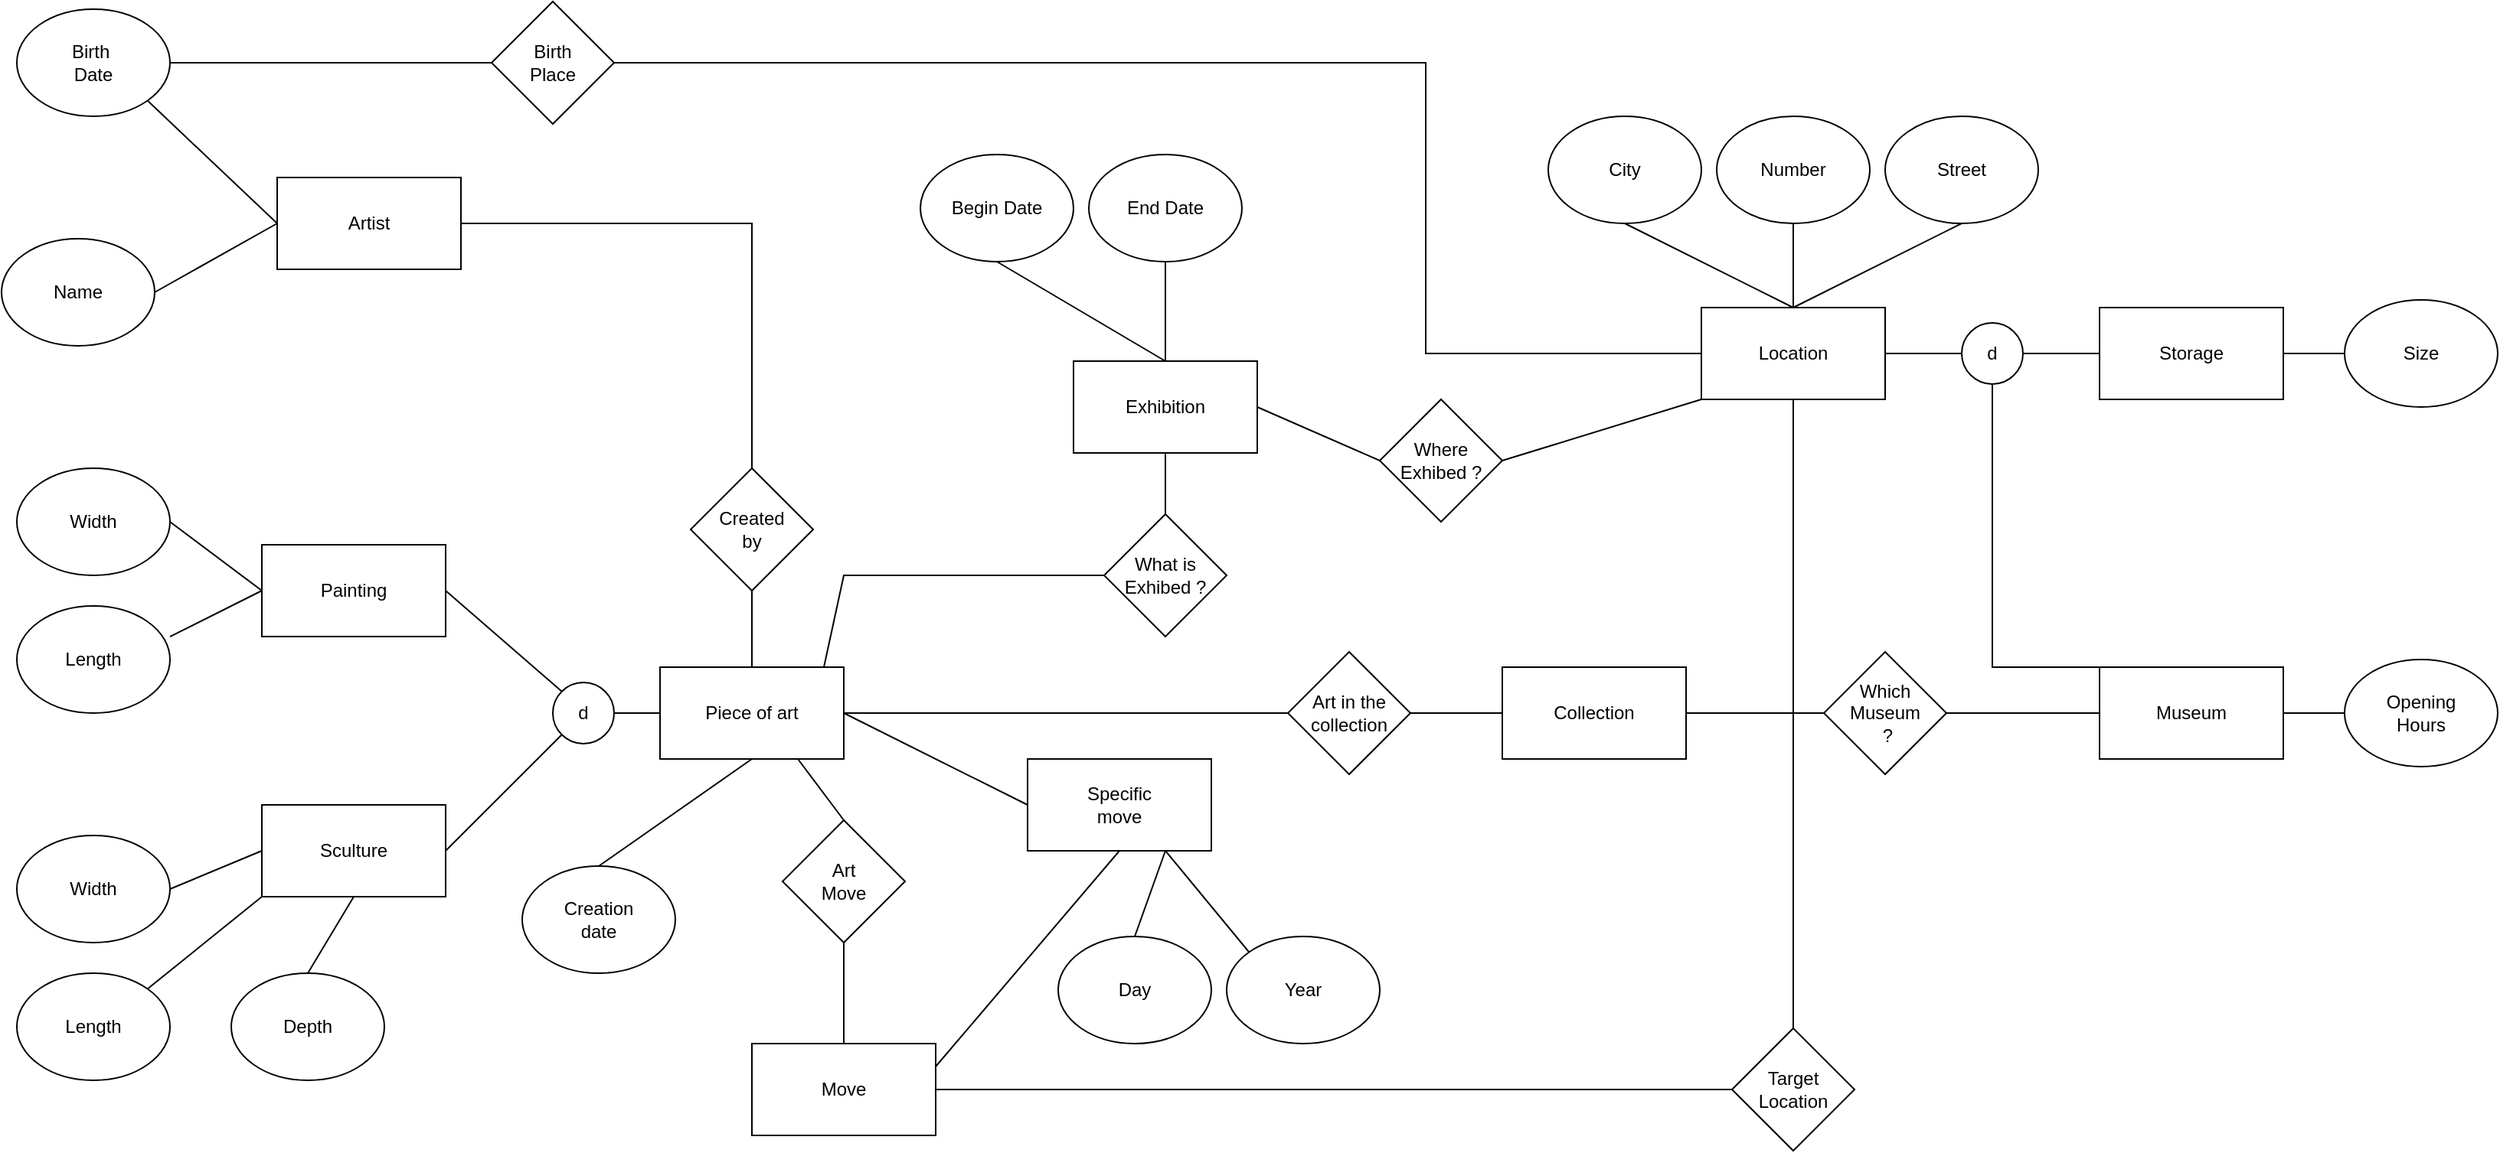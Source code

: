 <mxfile version="26.0.11">
  <diagram name="Page-1" id="yhR9xIfOLEBxY_iIEOaB">
    <mxGraphModel dx="1952" dy="1853" grid="1" gridSize="10" guides="1" tooltips="1" connect="1" arrows="1" fold="1" page="1" pageScale="1" pageWidth="850" pageHeight="1100" math="0" shadow="0">
      <root>
        <mxCell id="0" />
        <mxCell id="1" parent="0" />
        <mxCell id="Tj6w95I26i3mna5uBkC6-1" value="Artist" style="rounded=0;whiteSpace=wrap;html=1;" vertex="1" parent="1">
          <mxGeometry x="40" y="-50" width="120" height="60" as="geometry" />
        </mxCell>
        <mxCell id="Tj6w95I26i3mna5uBkC6-2" value="&lt;div&gt;Piece of art&lt;/div&gt;" style="rounded=0;whiteSpace=wrap;html=1;" vertex="1" parent="1">
          <mxGeometry x="290" y="270" width="120" height="60" as="geometry" />
        </mxCell>
        <mxCell id="Tj6w95I26i3mna5uBkC6-3" value="Museum" style="rounded=0;whiteSpace=wrap;html=1;" vertex="1" parent="1">
          <mxGeometry x="1230" y="270" width="120" height="60" as="geometry" />
        </mxCell>
        <mxCell id="Tj6w95I26i3mna5uBkC6-4" value="Location" style="rounded=0;whiteSpace=wrap;html=1;" vertex="1" parent="1">
          <mxGeometry x="970" y="35" width="120" height="60" as="geometry" />
        </mxCell>
        <mxCell id="Tj6w95I26i3mna5uBkC6-5" value="Move" style="rounded=0;whiteSpace=wrap;html=1;" vertex="1" parent="1">
          <mxGeometry x="350" y="516" width="120" height="60" as="geometry" />
        </mxCell>
        <mxCell id="Tj6w95I26i3mna5uBkC6-6" value="&lt;div&gt;Specific&lt;/div&gt;&lt;div&gt;move&lt;br&gt;&lt;/div&gt;" style="rounded=0;whiteSpace=wrap;html=1;" vertex="1" parent="1">
          <mxGeometry x="530" y="330" width="120" height="60" as="geometry" />
        </mxCell>
        <mxCell id="Tj6w95I26i3mna5uBkC6-7" value="Storage" style="rounded=0;whiteSpace=wrap;html=1;" vertex="1" parent="1">
          <mxGeometry x="1230" y="35" width="120" height="60" as="geometry" />
        </mxCell>
        <mxCell id="Tj6w95I26i3mna5uBkC6-8" value="Exhibition" style="rounded=0;whiteSpace=wrap;html=1;" vertex="1" parent="1">
          <mxGeometry x="560" y="70" width="120" height="60" as="geometry" />
        </mxCell>
        <mxCell id="Tj6w95I26i3mna5uBkC6-9" value="Collection" style="rounded=0;whiteSpace=wrap;html=1;" vertex="1" parent="1">
          <mxGeometry x="840" y="270" width="120" height="60" as="geometry" />
        </mxCell>
        <mxCell id="Tj6w95I26i3mna5uBkC6-10" value="Painting" style="rounded=0;whiteSpace=wrap;html=1;" vertex="1" parent="1">
          <mxGeometry x="30" y="190" width="120" height="60" as="geometry" />
        </mxCell>
        <mxCell id="Tj6w95I26i3mna5uBkC6-11" value="Sculture" style="rounded=0;whiteSpace=wrap;html=1;" vertex="1" parent="1">
          <mxGeometry x="30" y="360" width="120" height="60" as="geometry" />
        </mxCell>
        <mxCell id="Tj6w95I26i3mna5uBkC6-12" value="&lt;div&gt;Birth&amp;nbsp;&lt;/div&gt;&lt;div&gt;Date&lt;/div&gt;" style="ellipse;whiteSpace=wrap;html=1;" vertex="1" parent="1">
          <mxGeometry x="-130" y="-160" width="100" height="70" as="geometry" />
        </mxCell>
        <mxCell id="Tj6w95I26i3mna5uBkC6-13" value="&lt;div&gt;Birth&lt;/div&gt;&lt;div&gt;Place&lt;br&gt;&lt;/div&gt;" style="rhombus;whiteSpace=wrap;html=1;" vertex="1" parent="1">
          <mxGeometry x="180" y="-165" width="80" height="80" as="geometry" />
        </mxCell>
        <mxCell id="Tj6w95I26i3mna5uBkC6-14" value="Name" style="ellipse;whiteSpace=wrap;html=1;" vertex="1" parent="1">
          <mxGeometry x="-140" y="-10" width="100" height="70" as="geometry" />
        </mxCell>
        <mxCell id="Tj6w95I26i3mna5uBkC6-15" value="City" style="ellipse;whiteSpace=wrap;html=1;" vertex="1" parent="1">
          <mxGeometry x="870" y="-90" width="100" height="70" as="geometry" />
        </mxCell>
        <mxCell id="Tj6w95I26i3mna5uBkC6-16" value="Number" style="ellipse;whiteSpace=wrap;html=1;" vertex="1" parent="1">
          <mxGeometry x="980" y="-90" width="100" height="70" as="geometry" />
        </mxCell>
        <mxCell id="Tj6w95I26i3mna5uBkC6-17" value="Street" style="ellipse;whiteSpace=wrap;html=1;" vertex="1" parent="1">
          <mxGeometry x="1090" y="-90" width="100" height="70" as="geometry" />
        </mxCell>
        <mxCell id="Tj6w95I26i3mna5uBkC6-18" value="Width" style="ellipse;whiteSpace=wrap;html=1;" vertex="1" parent="1">
          <mxGeometry x="-130" y="140" width="100" height="70" as="geometry" />
        </mxCell>
        <mxCell id="Tj6w95I26i3mna5uBkC6-19" value="Length" style="ellipse;whiteSpace=wrap;html=1;" vertex="1" parent="1">
          <mxGeometry x="-130" y="230" width="100" height="70" as="geometry" />
        </mxCell>
        <mxCell id="Tj6w95I26i3mna5uBkC6-20" value="Width" style="ellipse;whiteSpace=wrap;html=1;" vertex="1" parent="1">
          <mxGeometry x="-130" y="380" width="100" height="70" as="geometry" />
        </mxCell>
        <mxCell id="Tj6w95I26i3mna5uBkC6-21" value="Length" style="ellipse;whiteSpace=wrap;html=1;" vertex="1" parent="1">
          <mxGeometry x="-130" y="470" width="100" height="70" as="geometry" />
        </mxCell>
        <mxCell id="Tj6w95I26i3mna5uBkC6-22" value="Depth" style="ellipse;whiteSpace=wrap;html=1;" vertex="1" parent="1">
          <mxGeometry x="10" y="470" width="100" height="70" as="geometry" />
        </mxCell>
        <mxCell id="Tj6w95I26i3mna5uBkC6-23" value="" style="endArrow=none;html=1;rounded=0;exitX=0;exitY=0.5;exitDx=0;exitDy=0;entryX=1;entryY=1;entryDx=0;entryDy=0;" edge="1" parent="1" source="Tj6w95I26i3mna5uBkC6-1" target="Tj6w95I26i3mna5uBkC6-12">
          <mxGeometry width="50" height="50" relative="1" as="geometry">
            <mxPoint x="330" y="300" as="sourcePoint" />
            <mxPoint x="380" y="250" as="targetPoint" />
          </mxGeometry>
        </mxCell>
        <mxCell id="Tj6w95I26i3mna5uBkC6-24" value="" style="endArrow=none;html=1;rounded=0;entryX=1;entryY=0.5;entryDx=0;entryDy=0;" edge="1" parent="1" target="Tj6w95I26i3mna5uBkC6-14">
          <mxGeometry width="50" height="50" relative="1" as="geometry">
            <mxPoint x="40" y="-20" as="sourcePoint" />
            <mxPoint x="380" y="250" as="targetPoint" />
          </mxGeometry>
        </mxCell>
        <mxCell id="Tj6w95I26i3mna5uBkC6-25" value="" style="endArrow=none;html=1;rounded=0;entryX=0.5;entryY=0;entryDx=0;entryDy=0;exitX=0.5;exitY=1;exitDx=0;exitDy=0;" edge="1" parent="1" source="Tj6w95I26i3mna5uBkC6-15" target="Tj6w95I26i3mna5uBkC6-4">
          <mxGeometry width="50" height="50" relative="1" as="geometry">
            <mxPoint x="750" y="20" as="sourcePoint" />
            <mxPoint x="800" y="-30" as="targetPoint" />
          </mxGeometry>
        </mxCell>
        <mxCell id="Tj6w95I26i3mna5uBkC6-26" value="" style="endArrow=none;html=1;rounded=0;entryX=0.5;entryY=0;entryDx=0;entryDy=0;exitX=0.5;exitY=1;exitDx=0;exitDy=0;" edge="1" parent="1" source="Tj6w95I26i3mna5uBkC6-16" target="Tj6w95I26i3mna5uBkC6-4">
          <mxGeometry width="50" height="50" relative="1" as="geometry">
            <mxPoint x="930" y="-10" as="sourcePoint" />
            <mxPoint x="1040" y="40" as="targetPoint" />
          </mxGeometry>
        </mxCell>
        <mxCell id="Tj6w95I26i3mna5uBkC6-28" value="" style="endArrow=none;html=1;rounded=0;entryX=0.5;entryY=0;entryDx=0;entryDy=0;exitX=0.5;exitY=1;exitDx=0;exitDy=0;" edge="1" parent="1" source="Tj6w95I26i3mna5uBkC6-17" target="Tj6w95I26i3mna5uBkC6-4">
          <mxGeometry width="50" height="50" relative="1" as="geometry">
            <mxPoint x="1040" y="-10" as="sourcePoint" />
            <mxPoint x="1040" y="40" as="targetPoint" />
          </mxGeometry>
        </mxCell>
        <mxCell id="Tj6w95I26i3mna5uBkC6-29" value="" style="endArrow=none;html=1;rounded=0;exitX=1;exitY=0.5;exitDx=0;exitDy=0;entryX=0;entryY=0.5;entryDx=0;entryDy=0;" edge="1" parent="1" source="Tj6w95I26i3mna5uBkC6-18" target="Tj6w95I26i3mna5uBkC6-10">
          <mxGeometry width="50" height="50" relative="1" as="geometry">
            <mxPoint x="330" y="180" as="sourcePoint" />
            <mxPoint x="380" y="130" as="targetPoint" />
          </mxGeometry>
        </mxCell>
        <mxCell id="Tj6w95I26i3mna5uBkC6-30" value="" style="endArrow=none;html=1;rounded=0;exitX=1;exitY=0.286;exitDx=0;exitDy=0;entryX=0;entryY=0.5;entryDx=0;entryDy=0;exitPerimeter=0;" edge="1" parent="1" source="Tj6w95I26i3mna5uBkC6-19" target="Tj6w95I26i3mna5uBkC6-10">
          <mxGeometry width="50" height="50" relative="1" as="geometry">
            <mxPoint x="-20" y="185" as="sourcePoint" />
            <mxPoint x="40" y="240" as="targetPoint" />
          </mxGeometry>
        </mxCell>
        <mxCell id="Tj6w95I26i3mna5uBkC6-31" value="" style="endArrow=none;html=1;rounded=0;exitX=1;exitY=0.5;exitDx=0;exitDy=0;entryX=0;entryY=0.5;entryDx=0;entryDy=0;" edge="1" parent="1" source="Tj6w95I26i3mna5uBkC6-20" target="Tj6w95I26i3mna5uBkC6-11">
          <mxGeometry width="50" height="50" relative="1" as="geometry">
            <mxPoint x="330" y="390" as="sourcePoint" />
            <mxPoint x="380" y="340" as="targetPoint" />
          </mxGeometry>
        </mxCell>
        <mxCell id="Tj6w95I26i3mna5uBkC6-32" value="" style="endArrow=none;html=1;rounded=0;exitX=1;exitY=0;exitDx=0;exitDy=0;entryX=0;entryY=1;entryDx=0;entryDy=0;" edge="1" parent="1" source="Tj6w95I26i3mna5uBkC6-21" target="Tj6w95I26i3mna5uBkC6-11">
          <mxGeometry width="50" height="50" relative="1" as="geometry">
            <mxPoint x="330" y="390" as="sourcePoint" />
            <mxPoint x="380" y="340" as="targetPoint" />
          </mxGeometry>
        </mxCell>
        <mxCell id="Tj6w95I26i3mna5uBkC6-33" value="" style="endArrow=none;html=1;rounded=0;exitX=0.5;exitY=0;exitDx=0;exitDy=0;entryX=0.5;entryY=1;entryDx=0;entryDy=0;" edge="1" parent="1" source="Tj6w95I26i3mna5uBkC6-22" target="Tj6w95I26i3mna5uBkC6-11">
          <mxGeometry width="50" height="50" relative="1" as="geometry">
            <mxPoint x="330" y="390" as="sourcePoint" />
            <mxPoint x="380" y="340" as="targetPoint" />
          </mxGeometry>
        </mxCell>
        <mxCell id="Tj6w95I26i3mna5uBkC6-36" value="d" style="ellipse;whiteSpace=wrap;html=1;aspect=fixed;" vertex="1" parent="1">
          <mxGeometry x="220" y="280" width="40" height="40" as="geometry" />
        </mxCell>
        <mxCell id="Tj6w95I26i3mna5uBkC6-37" value="" style="endArrow=none;html=1;rounded=0;entryX=0;entryY=0.5;entryDx=0;entryDy=0;exitX=1;exitY=0.5;exitDx=0;exitDy=0;" edge="1" parent="1" source="Tj6w95I26i3mna5uBkC6-36" target="Tj6w95I26i3mna5uBkC6-2">
          <mxGeometry width="50" height="50" relative="1" as="geometry">
            <mxPoint x="330" y="300" as="sourcePoint" />
            <mxPoint x="380" y="250" as="targetPoint" />
          </mxGeometry>
        </mxCell>
        <mxCell id="Tj6w95I26i3mna5uBkC6-38" value="" style="endArrow=none;html=1;rounded=0;exitX=1;exitY=0.5;exitDx=0;exitDy=0;entryX=0;entryY=1;entryDx=0;entryDy=0;" edge="1" parent="1" source="Tj6w95I26i3mna5uBkC6-11" target="Tj6w95I26i3mna5uBkC6-36">
          <mxGeometry width="50" height="50" relative="1" as="geometry">
            <mxPoint x="330" y="300" as="sourcePoint" />
            <mxPoint x="380" y="250" as="targetPoint" />
          </mxGeometry>
        </mxCell>
        <mxCell id="Tj6w95I26i3mna5uBkC6-39" value="" style="endArrow=none;html=1;rounded=0;entryX=1;entryY=0.5;entryDx=0;entryDy=0;exitX=0;exitY=0;exitDx=0;exitDy=0;" edge="1" parent="1" source="Tj6w95I26i3mna5uBkC6-36" target="Tj6w95I26i3mna5uBkC6-10">
          <mxGeometry width="50" height="50" relative="1" as="geometry">
            <mxPoint x="330" y="300" as="sourcePoint" />
            <mxPoint x="380" y="250" as="targetPoint" />
          </mxGeometry>
        </mxCell>
        <mxCell id="Tj6w95I26i3mna5uBkC6-41" value="" style="endArrow=none;html=1;rounded=0;exitX=1;exitY=0.5;exitDx=0;exitDy=0;entryX=0;entryY=0.5;entryDx=0;entryDy=0;" edge="1" parent="1" source="Tj6w95I26i3mna5uBkC6-12" target="Tj6w95I26i3mna5uBkC6-13">
          <mxGeometry width="50" height="50" relative="1" as="geometry">
            <mxPoint x="330" y="210" as="sourcePoint" />
            <mxPoint x="380" y="160" as="targetPoint" />
          </mxGeometry>
        </mxCell>
        <mxCell id="Tj6w95I26i3mna5uBkC6-44" value="&lt;div&gt;Art&lt;/div&gt;&lt;div&gt;Move&lt;br&gt;&lt;/div&gt;" style="rhombus;whiteSpace=wrap;html=1;" vertex="1" parent="1">
          <mxGeometry x="370" y="370" width="80" height="80" as="geometry" />
        </mxCell>
        <mxCell id="Tj6w95I26i3mna5uBkC6-45" value="" style="endArrow=none;html=1;rounded=0;entryX=0.75;entryY=1;entryDx=0;entryDy=0;exitX=0.5;exitY=0;exitDx=0;exitDy=0;" edge="1" parent="1" source="Tj6w95I26i3mna5uBkC6-44" target="Tj6w95I26i3mna5uBkC6-2">
          <mxGeometry width="50" height="50" relative="1" as="geometry">
            <mxPoint x="420" y="420" as="sourcePoint" />
            <mxPoint x="470" y="370" as="targetPoint" />
          </mxGeometry>
        </mxCell>
        <mxCell id="Tj6w95I26i3mna5uBkC6-46" value="" style="endArrow=none;html=1;rounded=0;exitX=0.5;exitY=0;exitDx=0;exitDy=0;entryX=0.5;entryY=1;entryDx=0;entryDy=0;" edge="1" parent="1" source="Tj6w95I26i3mna5uBkC6-5" target="Tj6w95I26i3mna5uBkC6-44">
          <mxGeometry width="50" height="50" relative="1" as="geometry">
            <mxPoint x="420" y="420" as="sourcePoint" />
            <mxPoint x="470" y="370" as="targetPoint" />
          </mxGeometry>
        </mxCell>
        <mxCell id="Tj6w95I26i3mna5uBkC6-47" value="Target Location" style="rhombus;whiteSpace=wrap;html=1;" vertex="1" parent="1">
          <mxGeometry x="990" y="506" width="80" height="80" as="geometry" />
        </mxCell>
        <mxCell id="Tj6w95I26i3mna5uBkC6-48" value="" style="endArrow=none;html=1;rounded=0;exitX=1;exitY=0.5;exitDx=0;exitDy=0;entryX=0;entryY=0.5;entryDx=0;entryDy=0;" edge="1" parent="1" source="Tj6w95I26i3mna5uBkC6-5" target="Tj6w95I26i3mna5uBkC6-47">
          <mxGeometry width="50" height="50" relative="1" as="geometry">
            <mxPoint x="450" y="390" as="sourcePoint" />
            <mxPoint x="500" y="340" as="targetPoint" />
          </mxGeometry>
        </mxCell>
        <mxCell id="Tj6w95I26i3mna5uBkC6-49" value="&lt;div&gt;Created&lt;/div&gt;&lt;div&gt;by&lt;br&gt;&lt;/div&gt;" style="rhombus;whiteSpace=wrap;html=1;" vertex="1" parent="1">
          <mxGeometry x="310" y="140" width="80" height="80" as="geometry" />
        </mxCell>
        <mxCell id="Tj6w95I26i3mna5uBkC6-50" value="" style="endArrow=none;html=1;rounded=0;entryX=1;entryY=0.5;entryDx=0;entryDy=0;" edge="1" parent="1" target="Tj6w95I26i3mna5uBkC6-1">
          <mxGeometry width="50" height="50" relative="1" as="geometry">
            <mxPoint x="350" y="140" as="sourcePoint" />
            <mxPoint x="400" y="90" as="targetPoint" />
            <Array as="points">
              <mxPoint x="350" y="-20" />
            </Array>
          </mxGeometry>
        </mxCell>
        <mxCell id="Tj6w95I26i3mna5uBkC6-51" value="" style="endArrow=none;html=1;rounded=0;entryX=0.5;entryY=1;entryDx=0;entryDy=0;exitX=0.5;exitY=0;exitDx=0;exitDy=0;" edge="1" parent="1" source="Tj6w95I26i3mna5uBkC6-2" target="Tj6w95I26i3mna5uBkC6-49">
          <mxGeometry width="50" height="50" relative="1" as="geometry">
            <mxPoint x="450" y="360" as="sourcePoint" />
            <mxPoint x="500" y="310" as="targetPoint" />
          </mxGeometry>
        </mxCell>
        <mxCell id="Tj6w95I26i3mna5uBkC6-52" value="" style="endArrow=none;html=1;rounded=0;exitX=1;exitY=0.5;exitDx=0;exitDy=0;entryX=0;entryY=0.5;entryDx=0;entryDy=0;" edge="1" parent="1" source="Tj6w95I26i3mna5uBkC6-13" target="Tj6w95I26i3mna5uBkC6-4">
          <mxGeometry width="50" height="50" relative="1" as="geometry">
            <mxPoint x="430" y="300" as="sourcePoint" />
            <mxPoint x="480" y="250" as="targetPoint" />
            <Array as="points">
              <mxPoint x="790" y="-125" />
              <mxPoint x="790" y="65" />
            </Array>
          </mxGeometry>
        </mxCell>
        <mxCell id="Tj6w95I26i3mna5uBkC6-53" value="" style="endArrow=none;html=1;rounded=0;entryX=0.5;entryY=1;entryDx=0;entryDy=0;exitX=0.5;exitY=0;exitDx=0;exitDy=0;" edge="1" parent="1" source="Tj6w95I26i3mna5uBkC6-47" target="Tj6w95I26i3mna5uBkC6-4">
          <mxGeometry width="50" height="50" relative="1" as="geometry">
            <mxPoint x="595" y="420" as="sourcePoint" />
            <mxPoint x="645" y="370" as="targetPoint" />
          </mxGeometry>
        </mxCell>
        <mxCell id="Tj6w95I26i3mna5uBkC6-58" value="&lt;div&gt;Creation&lt;/div&gt;&lt;div&gt;date&lt;br&gt;&lt;/div&gt;" style="ellipse;whiteSpace=wrap;html=1;" vertex="1" parent="1">
          <mxGeometry x="200" y="400" width="100" height="70" as="geometry" />
        </mxCell>
        <mxCell id="Tj6w95I26i3mna5uBkC6-59" value="" style="endArrow=none;html=1;rounded=0;exitX=0.5;exitY=0;exitDx=0;exitDy=0;entryX=0.5;entryY=1;entryDx=0;entryDy=0;" edge="1" parent="1" source="Tj6w95I26i3mna5uBkC6-58" target="Tj6w95I26i3mna5uBkC6-2">
          <mxGeometry width="50" height="50" relative="1" as="geometry">
            <mxPoint x="70" y="480" as="sourcePoint" />
            <mxPoint x="100" y="430" as="targetPoint" />
          </mxGeometry>
        </mxCell>
        <mxCell id="Tj6w95I26i3mna5uBkC6-60" value="" style="endArrow=none;html=1;rounded=0;entryX=0.5;entryY=1;entryDx=0;entryDy=0;exitX=1;exitY=0.25;exitDx=0;exitDy=0;" edge="1" parent="1" source="Tj6w95I26i3mna5uBkC6-5" target="Tj6w95I26i3mna5uBkC6-6">
          <mxGeometry width="50" height="50" relative="1" as="geometry">
            <mxPoint x="430" y="480" as="sourcePoint" />
            <mxPoint x="480" y="430" as="targetPoint" />
          </mxGeometry>
        </mxCell>
        <mxCell id="Tj6w95I26i3mna5uBkC6-61" value="" style="endArrow=none;html=1;rounded=0;entryX=0;entryY=0.5;entryDx=0;entryDy=0;exitX=1;exitY=0.5;exitDx=0;exitDy=0;" edge="1" parent="1" source="Tj6w95I26i3mna5uBkC6-2" target="Tj6w95I26i3mna5uBkC6-6">
          <mxGeometry width="50" height="50" relative="1" as="geometry">
            <mxPoint x="430" y="480" as="sourcePoint" />
            <mxPoint x="520" y="360" as="targetPoint" />
          </mxGeometry>
        </mxCell>
        <mxCell id="Tj6w95I26i3mna5uBkC6-62" value="Day" style="ellipse;whiteSpace=wrap;html=1;" vertex="1" parent="1">
          <mxGeometry x="550" y="446" width="100" height="70" as="geometry" />
        </mxCell>
        <mxCell id="Tj6w95I26i3mna5uBkC6-63" value="Year" style="ellipse;whiteSpace=wrap;html=1;" vertex="1" parent="1">
          <mxGeometry x="660" y="446" width="100" height="70" as="geometry" />
        </mxCell>
        <mxCell id="Tj6w95I26i3mna5uBkC6-64" value="" style="endArrow=none;html=1;rounded=0;entryX=0;entryY=0;entryDx=0;entryDy=0;exitX=0.75;exitY=1;exitDx=0;exitDy=0;" edge="1" parent="1" source="Tj6w95I26i3mna5uBkC6-6" target="Tj6w95I26i3mna5uBkC6-63">
          <mxGeometry width="50" height="50" relative="1" as="geometry">
            <mxPoint x="480" y="330" as="sourcePoint" />
            <mxPoint x="530" y="280" as="targetPoint" />
          </mxGeometry>
        </mxCell>
        <mxCell id="Tj6w95I26i3mna5uBkC6-65" value="" style="endArrow=none;html=1;rounded=0;entryX=0.5;entryY=0;entryDx=0;entryDy=0;exitX=0.75;exitY=1;exitDx=0;exitDy=0;" edge="1" parent="1" source="Tj6w95I26i3mna5uBkC6-6" target="Tj6w95I26i3mna5uBkC6-62">
          <mxGeometry width="50" height="50" relative="1" as="geometry">
            <mxPoint x="660" y="370" as="sourcePoint" />
            <mxPoint x="690" y="335" as="targetPoint" />
          </mxGeometry>
        </mxCell>
        <mxCell id="Tj6w95I26i3mna5uBkC6-66" value="d" style="ellipse;whiteSpace=wrap;html=1;aspect=fixed;" vertex="1" parent="1">
          <mxGeometry x="1140" y="45" width="40" height="40" as="geometry" />
        </mxCell>
        <mxCell id="Tj6w95I26i3mna5uBkC6-67" value="Size" style="ellipse;whiteSpace=wrap;html=1;" vertex="1" parent="1">
          <mxGeometry x="1390" y="30" width="100" height="70" as="geometry" />
        </mxCell>
        <mxCell id="Tj6w95I26i3mna5uBkC6-69" value="&lt;div&gt;Opening&lt;/div&gt;&lt;div&gt;Hours&lt;br&gt;&lt;/div&gt;" style="ellipse;whiteSpace=wrap;html=1;" vertex="1" parent="1">
          <mxGeometry x="1390" y="265" width="100" height="70" as="geometry" />
        </mxCell>
        <mxCell id="Tj6w95I26i3mna5uBkC6-71" value="" style="endArrow=none;html=1;rounded=0;entryX=0;entryY=0.5;entryDx=0;entryDy=0;exitX=1;exitY=0.5;exitDx=0;exitDy=0;" edge="1" parent="1" source="Tj6w95I26i3mna5uBkC6-4" target="Tj6w95I26i3mna5uBkC6-66">
          <mxGeometry width="50" height="50" relative="1" as="geometry">
            <mxPoint x="960" y="300" as="sourcePoint" />
            <mxPoint x="1010" y="250" as="targetPoint" />
          </mxGeometry>
        </mxCell>
        <mxCell id="Tj6w95I26i3mna5uBkC6-72" value="" style="endArrow=none;html=1;rounded=0;entryX=0;entryY=0.5;entryDx=0;entryDy=0;exitX=1;exitY=0.5;exitDx=0;exitDy=0;" edge="1" parent="1" source="Tj6w95I26i3mna5uBkC6-66" target="Tj6w95I26i3mna5uBkC6-7">
          <mxGeometry width="50" height="50" relative="1" as="geometry">
            <mxPoint x="1100" y="75" as="sourcePoint" />
            <mxPoint x="1150" y="75" as="targetPoint" />
          </mxGeometry>
        </mxCell>
        <mxCell id="Tj6w95I26i3mna5uBkC6-73" value="" style="endArrow=none;html=1;rounded=0;entryX=0;entryY=0;entryDx=0;entryDy=0;exitX=0.5;exitY=1;exitDx=0;exitDy=0;" edge="1" parent="1" source="Tj6w95I26i3mna5uBkC6-66" target="Tj6w95I26i3mna5uBkC6-3">
          <mxGeometry width="50" height="50" relative="1" as="geometry">
            <mxPoint x="1190" y="75" as="sourcePoint" />
            <mxPoint x="1250" y="70" as="targetPoint" />
            <Array as="points">
              <mxPoint x="1160" y="270" />
            </Array>
          </mxGeometry>
        </mxCell>
        <mxCell id="Tj6w95I26i3mna5uBkC6-74" value="" style="endArrow=none;html=1;rounded=0;entryX=0;entryY=0.5;entryDx=0;entryDy=0;exitX=1;exitY=0.5;exitDx=0;exitDy=0;" edge="1" parent="1" source="Tj6w95I26i3mna5uBkC6-7" target="Tj6w95I26i3mna5uBkC6-67">
          <mxGeometry width="50" height="50" relative="1" as="geometry">
            <mxPoint x="960" y="300" as="sourcePoint" />
            <mxPoint x="1010" y="250" as="targetPoint" />
          </mxGeometry>
        </mxCell>
        <mxCell id="Tj6w95I26i3mna5uBkC6-75" value="" style="endArrow=none;html=1;rounded=0;entryX=0;entryY=0.5;entryDx=0;entryDy=0;exitX=1;exitY=0.5;exitDx=0;exitDy=0;" edge="1" parent="1" source="Tj6w95I26i3mna5uBkC6-3" target="Tj6w95I26i3mna5uBkC6-69">
          <mxGeometry width="50" height="50" relative="1" as="geometry">
            <mxPoint x="1360" y="75" as="sourcePoint" />
            <mxPoint x="1400" y="70" as="targetPoint" />
          </mxGeometry>
        </mxCell>
        <mxCell id="Tj6w95I26i3mna5uBkC6-77" value="Art in the collection" style="rhombus;whiteSpace=wrap;html=1;" vertex="1" parent="1">
          <mxGeometry x="700" y="260" width="80" height="80" as="geometry" />
        </mxCell>
        <mxCell id="Tj6w95I26i3mna5uBkC6-78" value="" style="endArrow=none;html=1;rounded=0;exitX=0;exitY=0.5;exitDx=0;exitDy=0;entryX=1;entryY=0.5;entryDx=0;entryDy=0;" edge="1" parent="1" source="Tj6w95I26i3mna5uBkC6-9" target="Tj6w95I26i3mna5uBkC6-77">
          <mxGeometry width="50" height="50" relative="1" as="geometry">
            <mxPoint x="710" y="360" as="sourcePoint" />
            <mxPoint x="760" y="310" as="targetPoint" />
          </mxGeometry>
        </mxCell>
        <mxCell id="Tj6w95I26i3mna5uBkC6-79" value="" style="endArrow=none;html=1;rounded=0;exitX=1;exitY=0.5;exitDx=0;exitDy=0;entryX=0;entryY=0.5;entryDx=0;entryDy=0;" edge="1" parent="1" source="Tj6w95I26i3mna5uBkC6-2" target="Tj6w95I26i3mna5uBkC6-77">
          <mxGeometry width="50" height="50" relative="1" as="geometry">
            <mxPoint x="710" y="360" as="sourcePoint" />
            <mxPoint x="760" y="310" as="targetPoint" />
          </mxGeometry>
        </mxCell>
        <mxCell id="Tj6w95I26i3mna5uBkC6-80" value="&lt;div&gt;Which&lt;/div&gt;&lt;div&gt;Museum&lt;br&gt;&lt;/div&gt;&amp;nbsp;?" style="rhombus;whiteSpace=wrap;html=1;" vertex="1" parent="1">
          <mxGeometry x="1050" y="260" width="80" height="80" as="geometry" />
        </mxCell>
        <mxCell id="Tj6w95I26i3mna5uBkC6-81" value="" style="endArrow=none;html=1;rounded=0;exitX=1;exitY=0.5;exitDx=0;exitDy=0;entryX=0;entryY=0.5;entryDx=0;entryDy=0;" edge="1" parent="1" source="Tj6w95I26i3mna5uBkC6-9" target="Tj6w95I26i3mna5uBkC6-80">
          <mxGeometry width="50" height="50" relative="1" as="geometry">
            <mxPoint x="950" y="360" as="sourcePoint" />
            <mxPoint x="1000" y="310" as="targetPoint" />
          </mxGeometry>
        </mxCell>
        <mxCell id="Tj6w95I26i3mna5uBkC6-82" value="" style="endArrow=none;html=1;rounded=0;exitX=1;exitY=0.5;exitDx=0;exitDy=0;entryX=0;entryY=0.5;entryDx=0;entryDy=0;" edge="1" parent="1" source="Tj6w95I26i3mna5uBkC6-80" target="Tj6w95I26i3mna5uBkC6-3">
          <mxGeometry width="50" height="50" relative="1" as="geometry">
            <mxPoint x="970" y="310" as="sourcePoint" />
            <mxPoint x="1060" y="310" as="targetPoint" />
          </mxGeometry>
        </mxCell>
        <mxCell id="Tj6w95I26i3mna5uBkC6-83" value="Begin Date" style="ellipse;whiteSpace=wrap;html=1;" vertex="1" parent="1">
          <mxGeometry x="460" y="-65" width="100" height="70" as="geometry" />
        </mxCell>
        <mxCell id="Tj6w95I26i3mna5uBkC6-84" value="End Date" style="ellipse;whiteSpace=wrap;html=1;" vertex="1" parent="1">
          <mxGeometry x="570" y="-65" width="100" height="70" as="geometry" />
        </mxCell>
        <mxCell id="Tj6w95I26i3mna5uBkC6-85" value="" style="endArrow=none;html=1;rounded=0;entryX=0.5;entryY=0;entryDx=0;entryDy=0;exitX=0.5;exitY=1;exitDx=0;exitDy=0;" edge="1" source="Tj6w95I26i3mna5uBkC6-83" parent="1" target="Tj6w95I26i3mna5uBkC6-8">
          <mxGeometry width="50" height="50" relative="1" as="geometry">
            <mxPoint x="340" y="45" as="sourcePoint" />
            <mxPoint x="620" y="60" as="targetPoint" />
          </mxGeometry>
        </mxCell>
        <mxCell id="Tj6w95I26i3mna5uBkC6-86" value="" style="endArrow=none;html=1;rounded=0;entryX=0.5;entryY=0;entryDx=0;entryDy=0;exitX=0.5;exitY=1;exitDx=0;exitDy=0;" edge="1" source="Tj6w95I26i3mna5uBkC6-84" parent="1" target="Tj6w95I26i3mna5uBkC6-8">
          <mxGeometry width="50" height="50" relative="1" as="geometry">
            <mxPoint x="520" y="15" as="sourcePoint" />
            <mxPoint x="620" y="60" as="targetPoint" />
          </mxGeometry>
        </mxCell>
        <mxCell id="Tj6w95I26i3mna5uBkC6-87" value="&lt;div&gt;What is &lt;br&gt;&lt;/div&gt;&lt;div&gt;Exhibed ?&lt;br&gt;&lt;/div&gt;" style="rhombus;whiteSpace=wrap;html=1;" vertex="1" parent="1">
          <mxGeometry x="580" y="170" width="80" height="80" as="geometry" />
        </mxCell>
        <mxCell id="Tj6w95I26i3mna5uBkC6-88" value="" style="endArrow=none;html=1;rounded=0;exitX=0.5;exitY=0;exitDx=0;exitDy=0;entryX=0.5;entryY=1;entryDx=0;entryDy=0;" edge="1" parent="1" source="Tj6w95I26i3mna5uBkC6-87" target="Tj6w95I26i3mna5uBkC6-8">
          <mxGeometry width="50" height="50" relative="1" as="geometry">
            <mxPoint x="700" y="240" as="sourcePoint" />
            <mxPoint x="750" y="190" as="targetPoint" />
          </mxGeometry>
        </mxCell>
        <mxCell id="Tj6w95I26i3mna5uBkC6-89" value="" style="endArrow=none;html=1;rounded=0;entryX=0;entryY=0.5;entryDx=0;entryDy=0;" edge="1" parent="1" target="Tj6w95I26i3mna5uBkC6-87">
          <mxGeometry width="50" height="50" relative="1" as="geometry">
            <mxPoint x="397" y="270" as="sourcePoint" />
            <mxPoint x="750" y="190" as="targetPoint" />
            <Array as="points">
              <mxPoint x="410" y="210" />
            </Array>
          </mxGeometry>
        </mxCell>
        <mxCell id="Tj6w95I26i3mna5uBkC6-90" value="&lt;div&gt;Where&lt;/div&gt;&lt;div&gt;Exhibed ?&lt;br&gt;&lt;/div&gt;" style="rhombus;whiteSpace=wrap;html=1;" vertex="1" parent="1">
          <mxGeometry x="760" y="95" width="80" height="80" as="geometry" />
        </mxCell>
        <mxCell id="Tj6w95I26i3mna5uBkC6-91" value="" style="endArrow=none;html=1;rounded=0;entryX=0;entryY=0.5;entryDx=0;entryDy=0;exitX=1;exitY=0.5;exitDx=0;exitDy=0;" edge="1" parent="1" source="Tj6w95I26i3mna5uBkC6-8" target="Tj6w95I26i3mna5uBkC6-90">
          <mxGeometry width="50" height="50" relative="1" as="geometry">
            <mxPoint x="700" y="240" as="sourcePoint" />
            <mxPoint x="750" y="190" as="targetPoint" />
          </mxGeometry>
        </mxCell>
        <mxCell id="Tj6w95I26i3mna5uBkC6-92" value="" style="endArrow=none;html=1;rounded=0;entryX=0;entryY=1;entryDx=0;entryDy=0;exitX=1;exitY=0.5;exitDx=0;exitDy=0;" edge="1" parent="1" source="Tj6w95I26i3mna5uBkC6-90" target="Tj6w95I26i3mna5uBkC6-4">
          <mxGeometry width="50" height="50" relative="1" as="geometry">
            <mxPoint x="700" y="240" as="sourcePoint" />
            <mxPoint x="750" y="190" as="targetPoint" />
          </mxGeometry>
        </mxCell>
      </root>
    </mxGraphModel>
  </diagram>
</mxfile>
